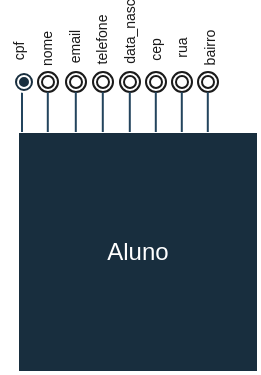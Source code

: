 <mxfile version="21.7.0" type="device">
  <diagram id="R2lEEEUBdFMjLlhIrx00" name="Page-1">
    <mxGraphModel dx="574" dy="303" grid="1" gridSize="10" guides="1" tooltips="1" connect="1" arrows="1" fold="1" page="1" pageScale="1" pageWidth="850" pageHeight="1100" math="0" shadow="0" extFonts="Permanent Marker^https://fonts.googleapis.com/css?family=Permanent+Marker">
      <root>
        <mxCell id="0" />
        <mxCell id="1" parent="0" />
        <mxCell id="nH5qJOS06d4WZ_lGImFX-1" value="Aluno" style="whiteSpace=wrap;html=1;aspect=fixed;labelBackgroundColor=none;fillColor=#182E3E;strokeColor=#FFFFFF;fontColor=#FFFFFF;" vertex="1" parent="1">
          <mxGeometry x="130" y="130" width="120" height="120" as="geometry" />
        </mxCell>
        <mxCell id="nH5qJOS06d4WZ_lGImFX-2" value="" style="endArrow=none;html=1;rounded=0;labelBackgroundColor=none;strokeColor=#23445D;fontColor=default;" edge="1" parent="1">
          <mxGeometry width="50" height="50" relative="1" as="geometry">
            <mxPoint x="132" y="120" as="sourcePoint" />
            <mxPoint x="132" y="110" as="targetPoint" />
            <Array as="points">
              <mxPoint x="132" y="130" />
              <mxPoint x="132" y="120" />
            </Array>
          </mxGeometry>
        </mxCell>
        <mxCell id="nH5qJOS06d4WZ_lGImFX-3" value="" style="ellipse;shape=doubleEllipse;whiteSpace=wrap;html=1;aspect=fixed;strokeColor=#FFFFFF;fontColor=#FFFFFF;fillColor=#182E3E;" vertex="1" parent="1">
          <mxGeometry x="128" y="100" width="10" height="10" as="geometry" />
        </mxCell>
        <mxCell id="nH5qJOS06d4WZ_lGImFX-6" value="" style="ellipse;shape=doubleEllipse;whiteSpace=wrap;html=1;aspect=fixed;strokeColor=#1A1A1A;fontColor=#FFFFFF;fillColor=none;" vertex="1" parent="1">
          <mxGeometry x="140" y="100" width="10" height="10" as="geometry" />
        </mxCell>
        <mxCell id="nH5qJOS06d4WZ_lGImFX-8" value="&lt;font color=&quot;#1a1a1a&quot;&gt;&lt;font style=&quot;font-size: 7px;&quot;&gt;cpf&lt;/font&gt;&lt;br&gt;&lt;/font&gt;" style="text;html=1;strokeColor=none;fillColor=none;align=center;verticalAlign=middle;whiteSpace=wrap;rounded=0;fontColor=#FFFFFF;rotation=-90;" vertex="1" parent="1">
          <mxGeometry x="119" y="84" width="19" height="11" as="geometry" />
        </mxCell>
        <mxCell id="nH5qJOS06d4WZ_lGImFX-9" value="&lt;font color=&quot;#1a1a1a&quot;&gt;&lt;font style=&quot;font-size: 7px;&quot;&gt;nome&lt;/font&gt;&lt;br&gt;&lt;/font&gt;" style="text;html=1;strokeColor=none;fillColor=none;align=center;verticalAlign=middle;whiteSpace=wrap;rounded=0;fontColor=#FFFFFF;rotation=270;" vertex="1" parent="1">
          <mxGeometry x="132.5" y="88.5" width="19" as="geometry" />
        </mxCell>
        <mxCell id="nH5qJOS06d4WZ_lGImFX-20" value="" style="endArrow=none;html=1;rounded=0;labelBackgroundColor=none;strokeColor=#23445D;fontColor=default;" edge="1" parent="1">
          <mxGeometry width="50" height="50" relative="1" as="geometry">
            <mxPoint x="144.9" y="120" as="sourcePoint" />
            <mxPoint x="144.9" y="110" as="targetPoint" />
            <Array as="points">
              <mxPoint x="144.9" y="130" />
              <mxPoint x="144.9" y="120" />
            </Array>
          </mxGeometry>
        </mxCell>
        <mxCell id="nH5qJOS06d4WZ_lGImFX-23" value="" style="ellipse;shape=doubleEllipse;whiteSpace=wrap;html=1;aspect=fixed;strokeColor=#1A1A1A;fontColor=#FFFFFF;fillColor=none;" vertex="1" parent="1">
          <mxGeometry x="154" y="100" width="10" height="10" as="geometry" />
        </mxCell>
        <mxCell id="nH5qJOS06d4WZ_lGImFX-24" value="&lt;font color=&quot;#1a1a1a&quot;&gt;&lt;font style=&quot;font-size: 7px;&quot;&gt;email&lt;/font&gt;&lt;br&gt;&lt;/font&gt;" style="text;html=1;strokeColor=none;fillColor=none;align=center;verticalAlign=middle;whiteSpace=wrap;rounded=0;fontColor=#FFFFFF;rotation=270;" vertex="1" parent="1">
          <mxGeometry x="146.5" y="87.5" width="19" as="geometry" />
        </mxCell>
        <mxCell id="nH5qJOS06d4WZ_lGImFX-25" value="" style="endArrow=none;html=1;rounded=0;labelBackgroundColor=none;strokeColor=#23445D;fontColor=default;" edge="1" parent="1">
          <mxGeometry width="50" height="50" relative="1" as="geometry">
            <mxPoint x="158.9" y="120" as="sourcePoint" />
            <mxPoint x="158.9" y="110" as="targetPoint" />
            <Array as="points">
              <mxPoint x="158.9" y="130" />
              <mxPoint x="158.9" y="120" />
            </Array>
          </mxGeometry>
        </mxCell>
        <mxCell id="nH5qJOS06d4WZ_lGImFX-26" value="" style="ellipse;shape=doubleEllipse;whiteSpace=wrap;html=1;aspect=fixed;strokeColor=#1A1A1A;fontColor=#FFFFFF;fillColor=none;" vertex="1" parent="1">
          <mxGeometry x="167.5" y="100" width="10" height="10" as="geometry" />
        </mxCell>
        <mxCell id="nH5qJOS06d4WZ_lGImFX-27" value="&lt;font color=&quot;#1a1a1a&quot;&gt;&lt;span style=&quot;font-size: 7px;&quot;&gt;telefone&lt;br&gt;&lt;/span&gt;&lt;br&gt;&lt;/font&gt;" style="text;html=1;strokeColor=none;fillColor=none;align=center;verticalAlign=middle;whiteSpace=wrap;rounded=0;fontColor=#FFFFFF;rotation=-90;" vertex="1" parent="1">
          <mxGeometry x="167.5" y="84" width="19" as="geometry" />
        </mxCell>
        <mxCell id="nH5qJOS06d4WZ_lGImFX-28" value="" style="endArrow=none;html=1;rounded=0;labelBackgroundColor=none;strokeColor=#23445D;fontColor=default;" edge="1" parent="1">
          <mxGeometry width="50" height="50" relative="1" as="geometry">
            <mxPoint x="172.4" y="120" as="sourcePoint" />
            <mxPoint x="172.4" y="110" as="targetPoint" />
            <Array as="points">
              <mxPoint x="172.4" y="130" />
              <mxPoint x="172.4" y="120" />
            </Array>
          </mxGeometry>
        </mxCell>
        <mxCell id="nH5qJOS06d4WZ_lGImFX-29" value="" style="ellipse;shape=doubleEllipse;whiteSpace=wrap;html=1;aspect=fixed;strokeColor=#1A1A1A;fontColor=#FFFFFF;fillColor=none;" vertex="1" parent="1">
          <mxGeometry x="181" y="100" width="10" height="10" as="geometry" />
        </mxCell>
        <mxCell id="nH5qJOS06d4WZ_lGImFX-30" value="&lt;font color=&quot;#1a1a1a&quot;&gt;&lt;span style=&quot;font-size: 7px;&quot;&gt;data_nasc&lt;/span&gt;&lt;br&gt;&lt;/font&gt;" style="text;html=1;strokeColor=none;fillColor=none;align=center;verticalAlign=middle;whiteSpace=wrap;rounded=0;fontColor=#FFFFFF;rotation=-90;" vertex="1" parent="1">
          <mxGeometry x="174.5" y="80" width="19" as="geometry" />
        </mxCell>
        <mxCell id="nH5qJOS06d4WZ_lGImFX-31" value="" style="endArrow=none;html=1;rounded=0;labelBackgroundColor=none;strokeColor=#23445D;fontColor=default;" edge="1" parent="1">
          <mxGeometry width="50" height="50" relative="1" as="geometry">
            <mxPoint x="185.9" y="120" as="sourcePoint" />
            <mxPoint x="185.9" y="110" as="targetPoint" />
            <Array as="points">
              <mxPoint x="185.9" y="130" />
              <mxPoint x="185.9" y="120" />
            </Array>
          </mxGeometry>
        </mxCell>
        <mxCell id="nH5qJOS06d4WZ_lGImFX-32" value="" style="ellipse;shape=doubleEllipse;whiteSpace=wrap;html=1;aspect=fixed;strokeColor=#1A1A1A;fontColor=#FFFFFF;fillColor=none;" vertex="1" parent="1">
          <mxGeometry x="194" y="100" width="10" height="10" as="geometry" />
        </mxCell>
        <mxCell id="nH5qJOS06d4WZ_lGImFX-33" value="&lt;font color=&quot;#1a1a1a&quot;&gt;&lt;span style=&quot;font-size: 7px;&quot;&gt;cep&lt;/span&gt;&lt;br&gt;&lt;/font&gt;" style="text;html=1;strokeColor=none;fillColor=none;align=center;verticalAlign=middle;whiteSpace=wrap;rounded=0;fontColor=#FFFFFF;rotation=-90;" vertex="1" parent="1">
          <mxGeometry x="187.5" y="89" width="19" as="geometry" />
        </mxCell>
        <mxCell id="nH5qJOS06d4WZ_lGImFX-34" value="" style="endArrow=none;html=1;rounded=0;labelBackgroundColor=none;strokeColor=#23445D;fontColor=default;" edge="1" parent="1">
          <mxGeometry width="50" height="50" relative="1" as="geometry">
            <mxPoint x="198.9" y="120" as="sourcePoint" />
            <mxPoint x="198.9" y="110" as="targetPoint" />
            <Array as="points">
              <mxPoint x="198.9" y="130" />
              <mxPoint x="198.9" y="120" />
            </Array>
          </mxGeometry>
        </mxCell>
        <mxCell id="nH5qJOS06d4WZ_lGImFX-37" value="" style="ellipse;shape=doubleEllipse;whiteSpace=wrap;html=1;aspect=fixed;strokeColor=#1A1A1A;fontColor=#FFFFFF;fillColor=none;" vertex="1" parent="1">
          <mxGeometry x="207" y="100" width="10" height="10" as="geometry" />
        </mxCell>
        <mxCell id="nH5qJOS06d4WZ_lGImFX-38" value="&lt;font color=&quot;#1a1a1a&quot;&gt;&lt;span style=&quot;font-size: 7px;&quot;&gt;rua&lt;/span&gt;&lt;br&gt;&lt;/font&gt;" style="text;html=1;strokeColor=none;fillColor=none;align=center;verticalAlign=middle;whiteSpace=wrap;rounded=0;fontColor=#FFFFFF;rotation=-90;" vertex="1" parent="1">
          <mxGeometry x="200.5" y="88" width="19" as="geometry" />
        </mxCell>
        <mxCell id="nH5qJOS06d4WZ_lGImFX-39" value="" style="endArrow=none;html=1;rounded=0;labelBackgroundColor=none;strokeColor=#23445D;fontColor=default;" edge="1" parent="1">
          <mxGeometry width="50" height="50" relative="1" as="geometry">
            <mxPoint x="211.9" y="120" as="sourcePoint" />
            <mxPoint x="211.9" y="110" as="targetPoint" />
            <Array as="points">
              <mxPoint x="211.9" y="130" />
              <mxPoint x="211.9" y="120" />
            </Array>
          </mxGeometry>
        </mxCell>
        <mxCell id="nH5qJOS06d4WZ_lGImFX-48" value="" style="ellipse;shape=doubleEllipse;whiteSpace=wrap;html=1;aspect=fixed;strokeColor=#1A1A1A;fontColor=#FFFFFF;fillColor=none;" vertex="1" parent="1">
          <mxGeometry x="220" y="100" width="10" height="10" as="geometry" />
        </mxCell>
        <mxCell id="nH5qJOS06d4WZ_lGImFX-49" value="&lt;font color=&quot;#1a1a1a&quot;&gt;&lt;span style=&quot;font-size: 7px;&quot;&gt;bairro&lt;br&gt;&lt;/span&gt;&lt;br&gt;&lt;/font&gt;" style="text;html=1;strokeColor=none;fillColor=none;align=center;verticalAlign=middle;whiteSpace=wrap;rounded=0;fontColor=#FFFFFF;rotation=-90;" vertex="1" parent="1">
          <mxGeometry x="221.5" y="88" width="19" as="geometry" />
        </mxCell>
        <mxCell id="nH5qJOS06d4WZ_lGImFX-50" value="" style="endArrow=none;html=1;rounded=0;labelBackgroundColor=none;strokeColor=#23445D;fontColor=default;" edge="1" parent="1">
          <mxGeometry width="50" height="50" relative="1" as="geometry">
            <mxPoint x="224.9" y="120" as="sourcePoint" />
            <mxPoint x="224.9" y="110" as="targetPoint" />
            <Array as="points">
              <mxPoint x="224.9" y="130" />
              <mxPoint x="224.9" y="120" />
            </Array>
          </mxGeometry>
        </mxCell>
      </root>
    </mxGraphModel>
  </diagram>
</mxfile>

